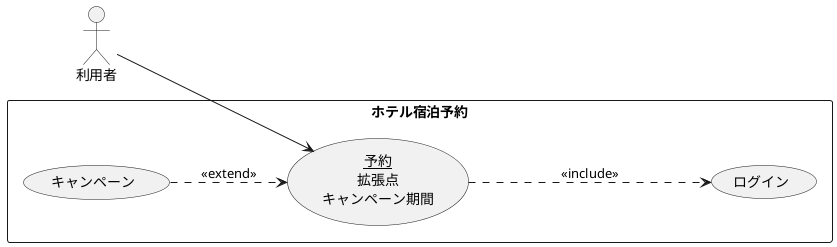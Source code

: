 @startuml 演習2-4
left to right direction
actor 利用者
rectangle ホテル宿泊予約{
usecase (<u>予約</u>\n拡張点\nキャンペーン期間) as 予約
usecase キャンペーン
usecase ログイン
}
利用者 -->予約
キャンペーン ..>予約:<<extend>>
予約 ....> ログイン:<<include>>
@enduml
